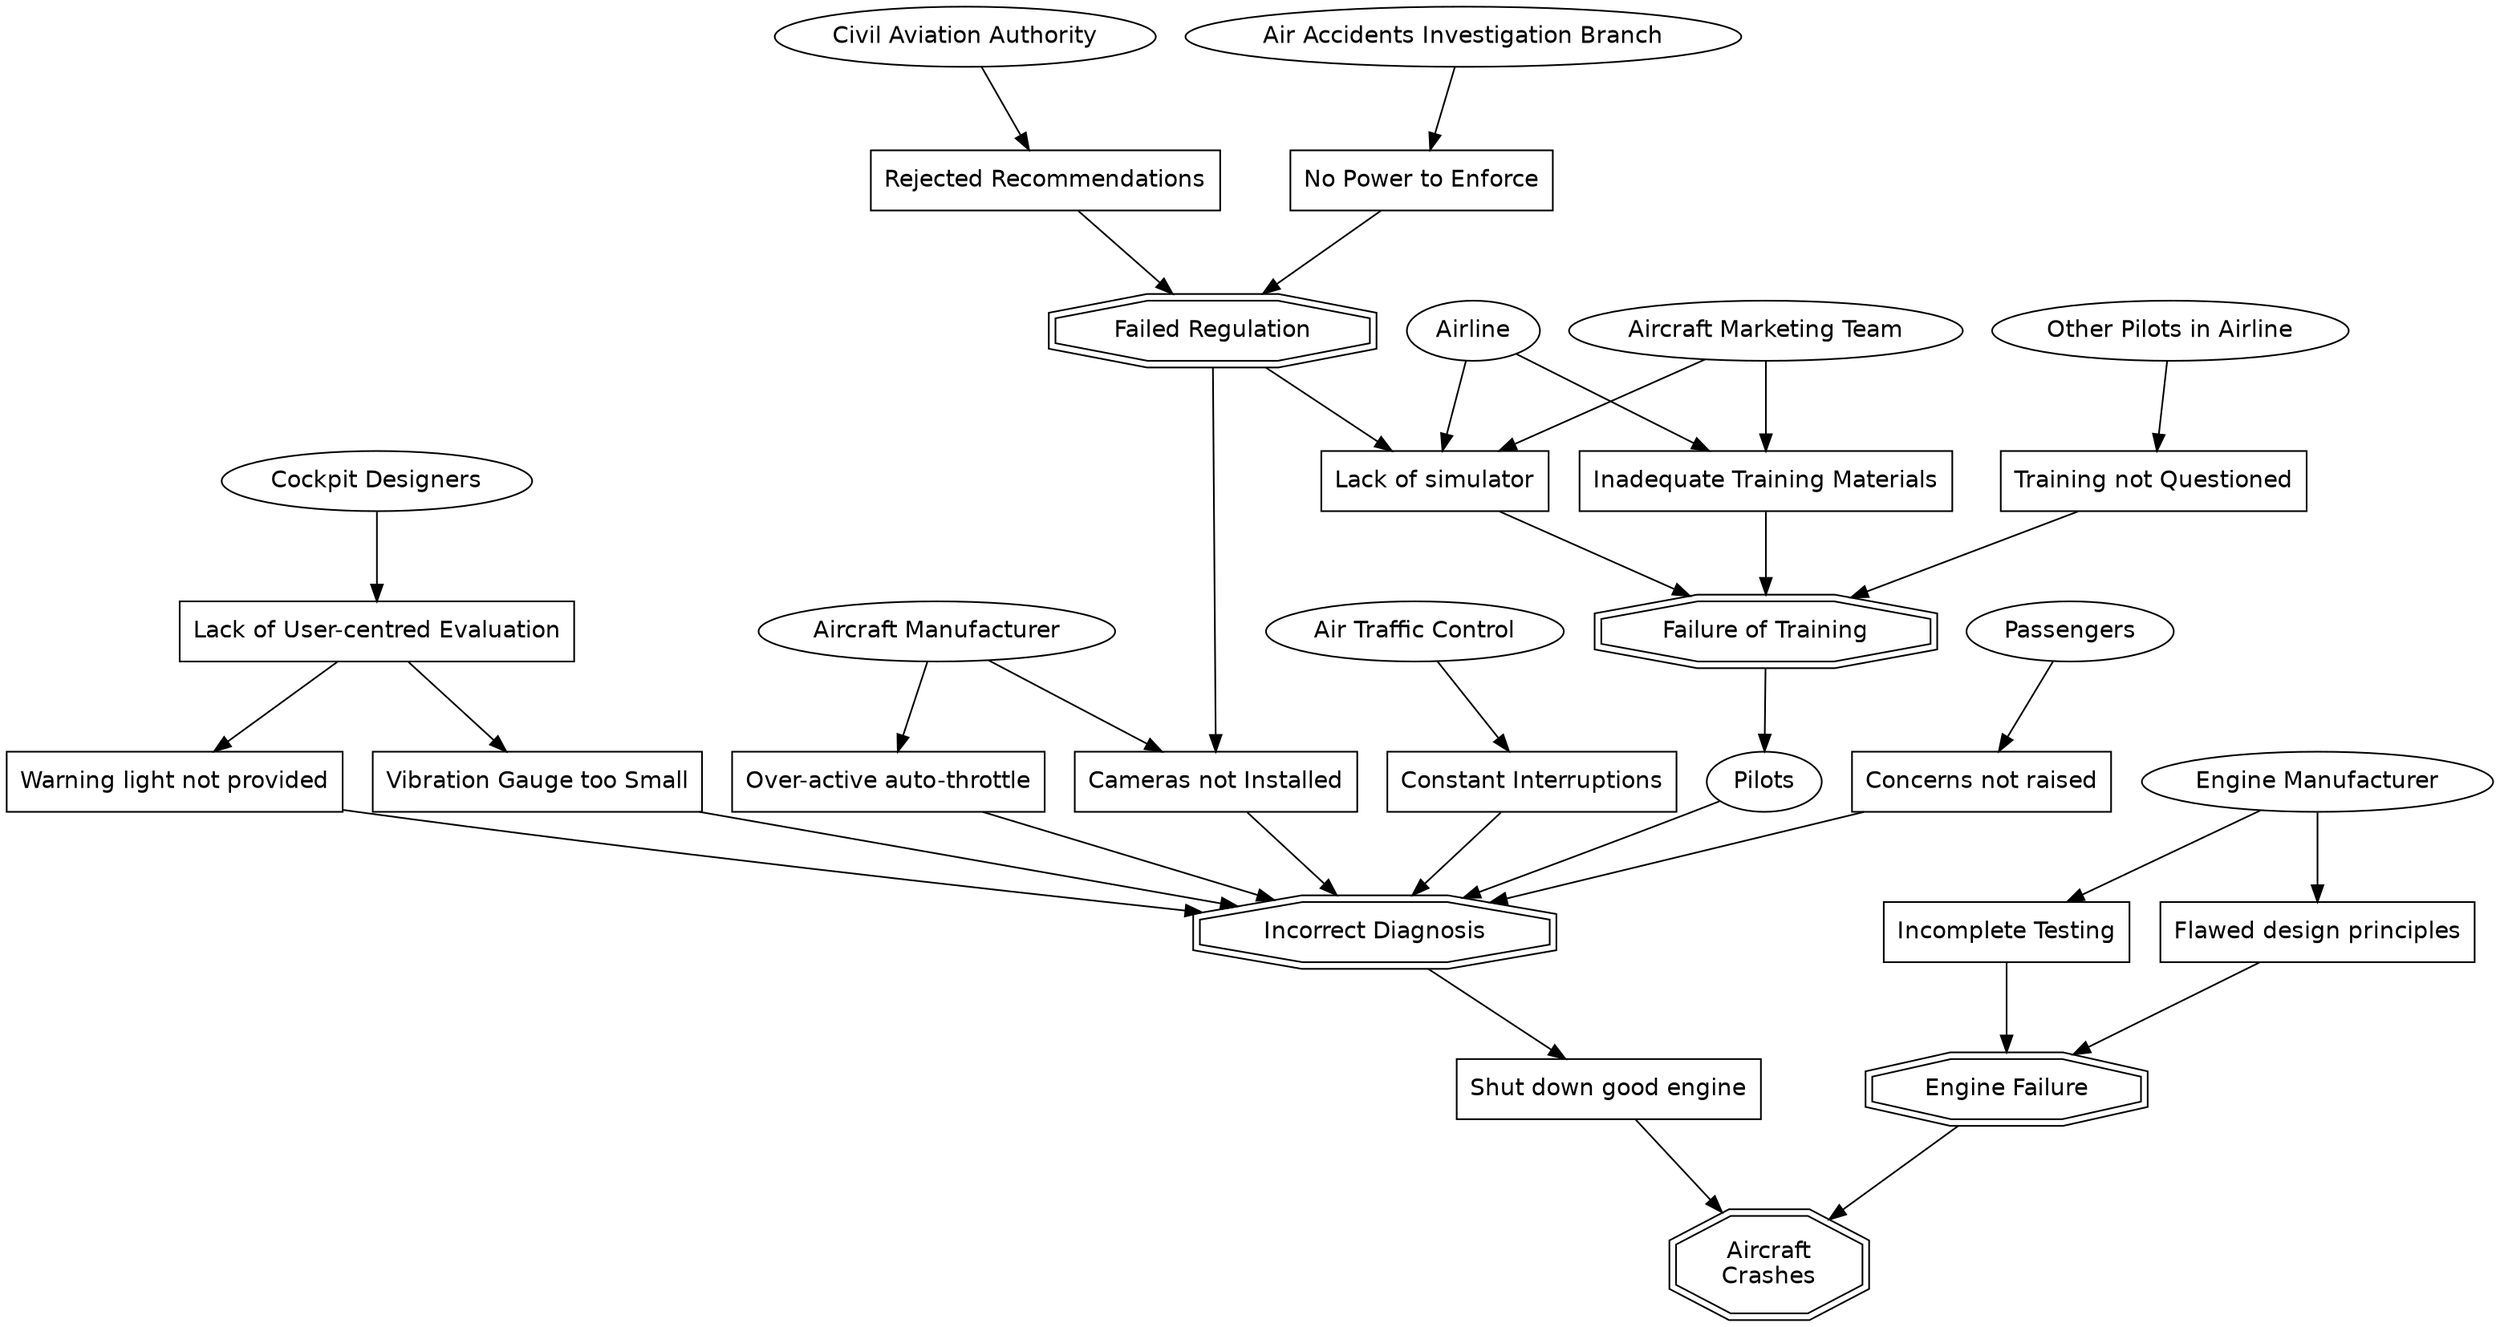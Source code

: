 digraph diagram {

    node [fontname="helvetica", fontsize=14]
    ranksep = 0.7;

    subgraph Actors {
        node [shape = "ellipse"];
        Pilots [label = "Pilots"];
        Passengers [label = "Passengers"];
        ATC [label = "Air Traffic Control"];
        Airline [label = "Airline"];
        OtherPilots [label = "Other Pilots in Airline"];
        AircraftMaker [label = "Aircraft Manufacturer"];
        AircraftSales [label = "Aircraft Marketing Team"];
        CockpitMaker [label = "Cockpit Designers"];
        EngineMaker [label = "Engine Manufacturer"];
        CAA [label = "Civil Aviation Authority"];
        AAIB [label = "Air Accidents Investigation Branch"];
    }

    subgraph Errors {
        node [shape = "box"];
        WrongEngine [label = "Shut down good engine"];
        WarningLight [label = "Warning light not provided"];
        MysteryNode01 [label = "Vibration Gauge too Small"];
        MysteryNode02 [label = "Inadequate Training Materials"];
        Simulator [label = "Lack of simulator"];
        EngineDesign [label = "Flawed design principles"];
        MysteryNode03 [label = "Incomplete Testing"];
        MysteryNode04 [label = "Lack of User-centred Evaluation"];
        SawSmoke [label = "Concerns not raised"];
        MysteryNode05 [label = "Training not Questioned"];
        MysteryNode06 [label = "Cameras not Installed"];
        MysteryNode07 [label = "Rejected Recommendations"];
        AutoThrottle [label = "Over-active auto-throttle"];
        MysteryNode08 [label = "No Power to Enforce"];
        MysteryNode09 [label = "Constant Interruptions"];
    }

    subgraph Failures {
        node [shape = "doubleoctagon"];
        FailedAircraft [label = "Aircraft\nCrashes"];
        MysteryNode10 [label = "Engine Failure"];
        MysteryNode11 [label = "Incorrect Diagnosis"];
        MysteryNode12 [label = "Failure of Training"];
        MysteryNode13 [label = "Failed Regulation"];
    }

    Passengers -> SawSmoke
    ATC -> MysteryNode09
    Airline -> MysteryNode02
    Airline -> Simulator
    AircraftSales -> MysteryNode02
    AircraftSales -> Simulator
    EngineMaker -> MysteryNode03
    EngineMaker -> EngineDesign
    AircraftMaker -> AutoThrottle
    AircraftMaker -> MysteryNode06
    CockpitMaker -> MysteryNode04
    MysteryNode04 -> MysteryNode01
    MysteryNode04 -> WarningLight
    MysteryNode01 -> MysteryNode11
    WarningLight -> MysteryNode11
    MysteryNode12 -> Pilots
    Pilots -> MysteryNode11
    MysteryNode11 -> WrongEngine
    OtherPilots -> MysteryNode05
    MysteryNode05 -> MysteryNode12
    AAIB -> MysteryNode08
    MysteryNode08 -> MysteryNode13
    MysteryNode13 -> MysteryNode06
    MysteryNode13 -> Simulator
    WrongEngine -> FailedAircraft
    MysteryNode10 -> FailedAircraft
    EngineDesign -> MysteryNode10
    MysteryNode03 -> MysteryNode10
    SawSmoke -> MysteryNode11
    MysteryNode09 -> MysteryNode11
    Simulator -> MysteryNode12
    MysteryNode02 -> MysteryNode12
    CAA -> MysteryNode07
    MysteryNode07 -> MysteryNode13
    AutoThrottle -> MysteryNode11
    MysteryNode06 -> MysteryNode11
}
